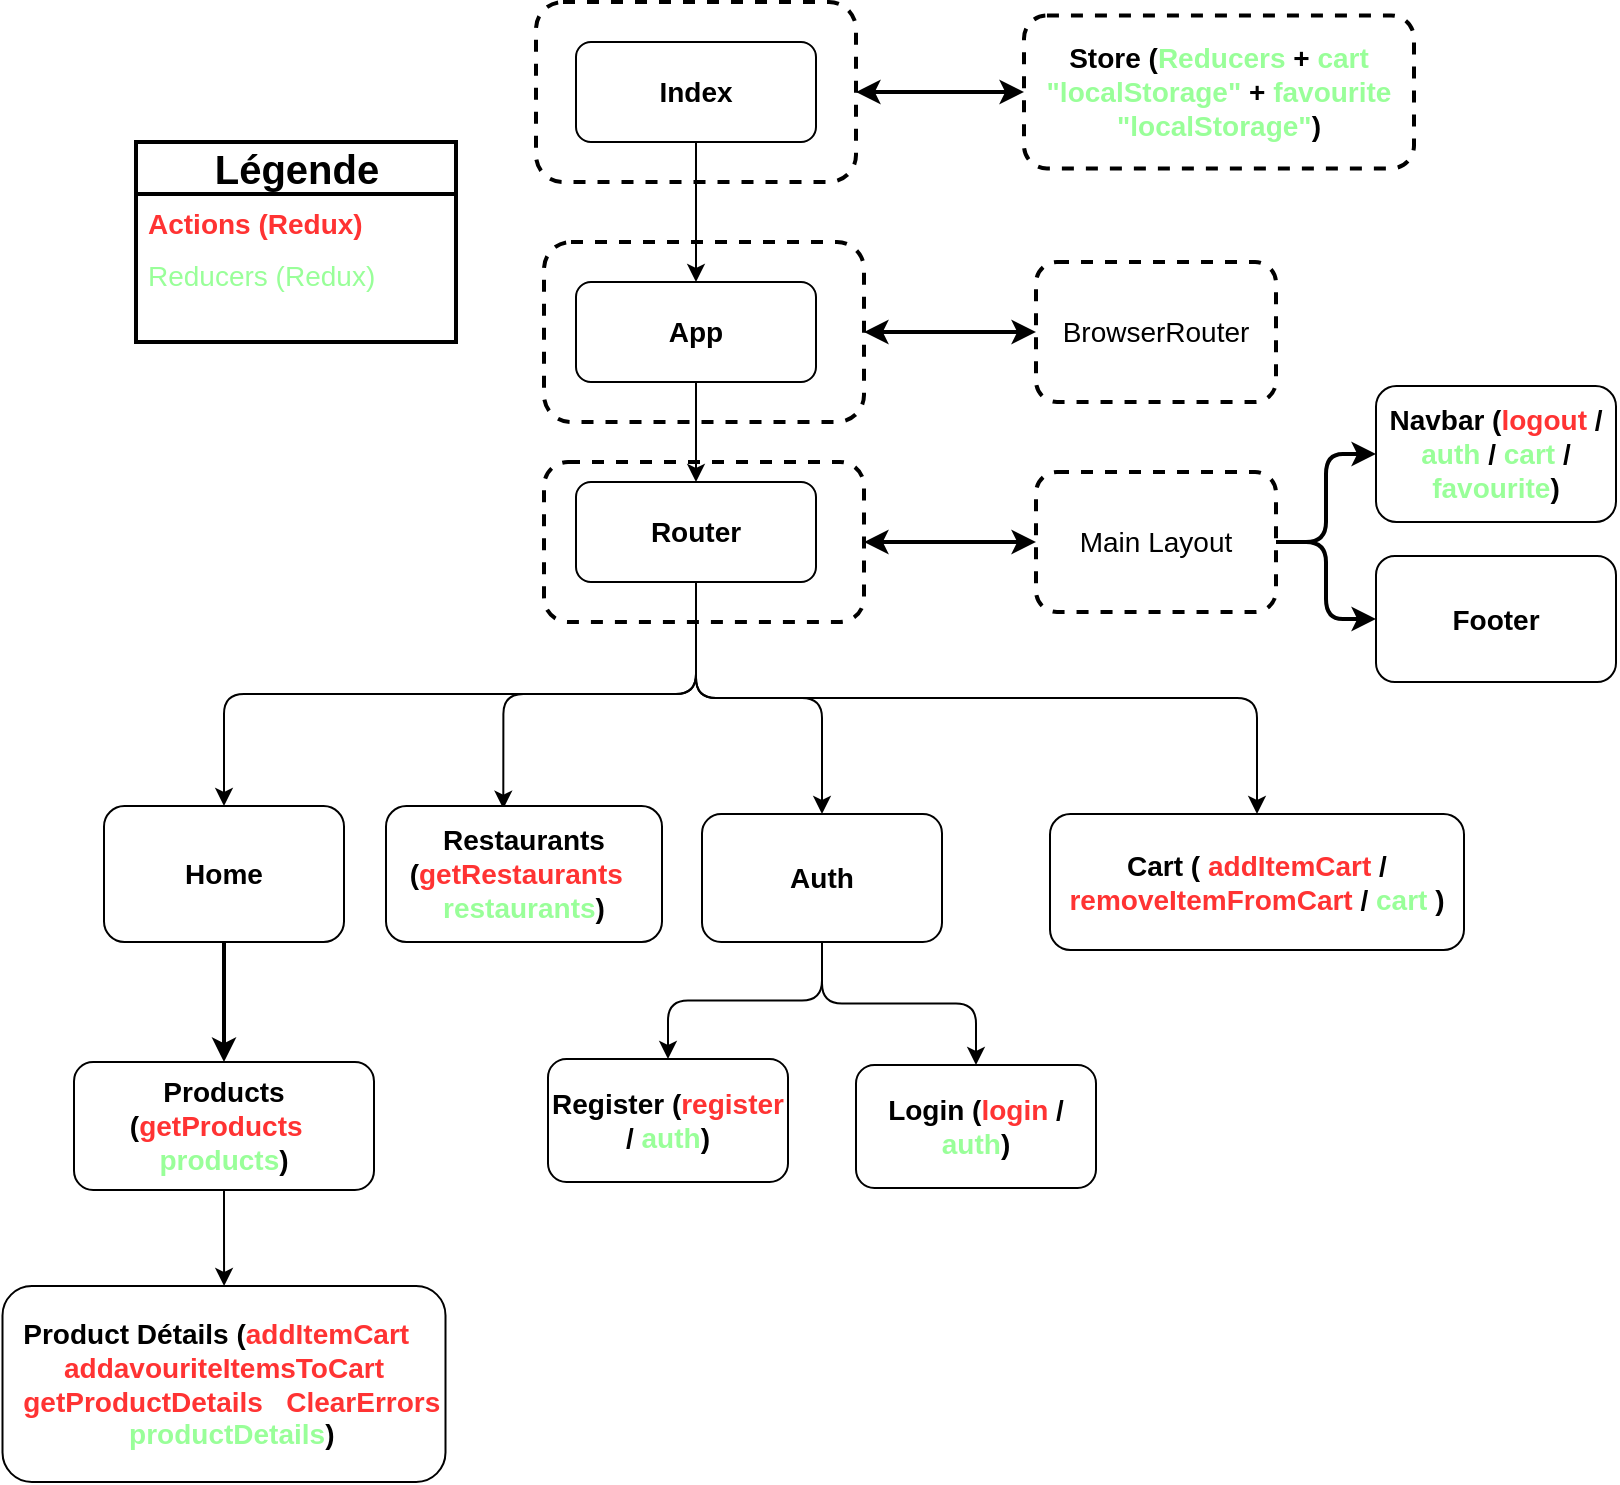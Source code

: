 <mxfile>
    <diagram id="cfUA-OYC1I8i9XxLiP8Q" name="Page-1">
        <mxGraphModel dx="1461" dy="550" grid="0" gridSize="10" guides="1" tooltips="1" connect="1" arrows="1" fold="1" page="0" pageScale="1" pageWidth="827" pageHeight="1169" math="0" shadow="0">
            <root>
                <mxCell id="0"/>
                <mxCell id="1" parent="0"/>
                <mxCell id="10" value="" style="rounded=1;whiteSpace=wrap;html=1;fontSize=14;fillColor=none;dashed=1;strokeWidth=2;" parent="1" vertex="1">
                    <mxGeometry x="254" y="160" width="160" height="90" as="geometry"/>
                </mxCell>
                <mxCell id="16" value="" style="rounded=1;whiteSpace=wrap;html=1;fontSize=14;fillColor=none;dashed=1;strokeWidth=2;" parent="1" vertex="1">
                    <mxGeometry x="254" y="270" width="160" height="80" as="geometry"/>
                </mxCell>
                <mxCell id="4" style="edgeStyle=none;html=1;exitX=0.5;exitY=1;exitDx=0;exitDy=0;entryX=0.5;entryY=0;entryDx=0;entryDy=0;fontSize=14;" parent="1" source="2" target="3" edge="1">
                    <mxGeometry relative="1" as="geometry"/>
                </mxCell>
                <mxCell id="2" value="&lt;font style=&quot;font-size: 14px;&quot;&gt;&lt;b&gt;Index&lt;/b&gt;&lt;/font&gt;" style="rounded=1;whiteSpace=wrap;html=1;" parent="1" vertex="1">
                    <mxGeometry x="270" y="60" width="120" height="50" as="geometry"/>
                </mxCell>
                <mxCell id="6" style="edgeStyle=none;html=1;exitX=0.5;exitY=1;exitDx=0;exitDy=0;fontSize=14;" parent="1" source="3" target="5" edge="1">
                    <mxGeometry relative="1" as="geometry"/>
                </mxCell>
                <mxCell id="3" value="&lt;font style=&quot;font-size: 14px;&quot;&gt;&lt;b&gt;App&lt;/b&gt;&lt;/font&gt;" style="rounded=1;whiteSpace=wrap;html=1;" parent="1" vertex="1">
                    <mxGeometry x="270" y="180" width="120" height="50" as="geometry"/>
                </mxCell>
                <mxCell id="44" style="edgeStyle=orthogonalEdgeStyle;html=1;exitX=0.5;exitY=1;exitDx=0;exitDy=0;entryX=0.5;entryY=0;entryDx=0;entryDy=0;fontColor=#99FF99;" parent="1" source="5" target="13" edge="1">
                    <mxGeometry relative="1" as="geometry"/>
                </mxCell>
                <mxCell id="45" style="edgeStyle=orthogonalEdgeStyle;html=1;exitX=0.5;exitY=1;exitDx=0;exitDy=0;entryX=0.425;entryY=0.02;entryDx=0;entryDy=0;entryPerimeter=0;fontColor=#99FF99;" parent="1" source="5" target="12" edge="1">
                    <mxGeometry relative="1" as="geometry"/>
                </mxCell>
                <mxCell id="46" style="edgeStyle=orthogonalEdgeStyle;html=1;exitX=0.5;exitY=1;exitDx=0;exitDy=0;fontColor=#99FF99;" parent="1" source="5" target="40" edge="1">
                    <mxGeometry relative="1" as="geometry"/>
                </mxCell>
                <mxCell id="47" style="edgeStyle=orthogonalEdgeStyle;html=1;exitX=0.5;exitY=1;exitDx=0;exitDy=0;entryX=0.5;entryY=0;entryDx=0;entryDy=0;fontColor=#99FF99;" parent="1" source="5" target="41" edge="1">
                    <mxGeometry relative="1" as="geometry"/>
                </mxCell>
                <mxCell id="5" value="&lt;font style=&quot;font-size: 14px;&quot;&gt;&lt;b&gt;Router&lt;/b&gt;&lt;/font&gt;" style="rounded=1;whiteSpace=wrap;html=1;" parent="1" vertex="1">
                    <mxGeometry x="270" y="280" width="120" height="50" as="geometry"/>
                </mxCell>
                <mxCell id="54" style="edgeStyle=none;html=1;exitX=1;exitY=0.5;exitDx=0;exitDy=0;strokeWidth=2;fontColor=#99FF99;startArrow=classic;startFill=1;" edge="1" parent="1" source="7" target="8">
                    <mxGeometry relative="1" as="geometry"/>
                </mxCell>
                <mxCell id="7" value="" style="rounded=1;whiteSpace=wrap;html=1;fontSize=14;fillColor=none;dashed=1;strokeWidth=2;" parent="1" vertex="1">
                    <mxGeometry x="250" y="40" width="160" height="90" as="geometry"/>
                </mxCell>
                <mxCell id="8" value="&lt;b&gt;Store (&lt;font color=&quot;#99ff99&quot;&gt;Reducers&lt;/font&gt; + &lt;font color=&quot;#99ff99&quot;&gt;cart &quot;localStorage&quot; &lt;/font&gt;+ &lt;font color=&quot;#99ff99&quot;&gt;favourite &quot;localStorage&quot;&lt;/font&gt;)&lt;/b&gt;" style="rounded=1;whiteSpace=wrap;html=1;fontSize=14;fillColor=none;dashed=1;strokeWidth=2;" parent="1" vertex="1">
                    <mxGeometry x="494" y="46.75" width="195" height="76.5" as="geometry"/>
                </mxCell>
                <mxCell id="9" value="BrowserRouter" style="rounded=1;whiteSpace=wrap;html=1;fontSize=14;fillColor=none;dashed=1;strokeWidth=2;" parent="1" vertex="1">
                    <mxGeometry x="500" y="170" width="120" height="70" as="geometry"/>
                </mxCell>
                <mxCell id="27" style="edgeStyle=none;html=1;exitX=1;exitY=0.5;exitDx=0;exitDy=0;entryX=0;entryY=0.5;entryDx=0;entryDy=0;strokeWidth=2;fontSize=14;fontColor=#99FF99;startArrow=classic;startFill=1;" parent="1" source="10" target="9" edge="1">
                    <mxGeometry relative="1" as="geometry"/>
                </mxCell>
                <mxCell id="50" style="edgeStyle=orthogonalEdgeStyle;html=1;exitX=0.5;exitY=1;exitDx=0;exitDy=0;fontColor=#99FF99;" parent="1" source="11" target="49" edge="1">
                    <mxGeometry relative="1" as="geometry"/>
                </mxCell>
                <mxCell id="11" value="&lt;font style=&quot;font-size: 14px;&quot;&gt;&lt;b&gt;Products (&lt;font color=&quot;#ff3333&quot;&gt;getProducts&lt;/font&gt;&lt;font color=&quot;#ffffff&quot;&gt;&amp;nbsp;/ &lt;/font&gt;&lt;font color=&quot;#99ff99&quot;&gt;products&lt;/font&gt;)&lt;/b&gt;&lt;/font&gt;" style="rounded=1;whiteSpace=wrap;html=1;" parent="1" vertex="1">
                    <mxGeometry x="19" y="570" width="150" height="64" as="geometry"/>
                </mxCell>
                <mxCell id="12" value="&lt;font style=&quot;font-size: 14px;&quot;&gt;&lt;b&gt;Restaurants (&lt;font color=&quot;#ff3333&quot;&gt;getRestaurants&lt;/font&gt;&lt;font color=&quot;#ffffff&quot;&gt;&amp;nbsp;/ &lt;/font&gt;&lt;font color=&quot;#99ff99&quot;&gt;restaurants&lt;/font&gt;)&lt;br&gt;&lt;/b&gt;&lt;/font&gt;" style="rounded=1;whiteSpace=wrap;html=1;" parent="1" vertex="1">
                    <mxGeometry x="175" y="442" width="138" height="68" as="geometry"/>
                </mxCell>
                <mxCell id="39" style="edgeStyle=orthogonalEdgeStyle;html=1;exitX=0.5;exitY=1;exitDx=0;exitDy=0;strokeWidth=2;fontSize=14;fontColor=#99FF99;startArrow=none;startFill=0;" parent="1" source="13" target="11" edge="1">
                    <mxGeometry relative="1" as="geometry"/>
                </mxCell>
                <mxCell id="13" value="&lt;font style=&quot;font-size: 14px;&quot;&gt;&lt;b&gt;Home&lt;/b&gt;&lt;/font&gt;" style="rounded=1;whiteSpace=wrap;html=1;" parent="1" vertex="1">
                    <mxGeometry x="34" y="442" width="120" height="68" as="geometry"/>
                </mxCell>
                <mxCell id="14" value="&lt;font style=&quot;font-size: 14px;&quot;&gt;&lt;b&gt;Register (&lt;font color=&quot;#ff3333&quot;&gt;register&lt;/font&gt; / &lt;font color=&quot;#99ff99&quot;&gt;auth&lt;/font&gt;)&lt;/b&gt;&lt;/font&gt;" style="rounded=1;whiteSpace=wrap;html=1;" parent="1" vertex="1">
                    <mxGeometry x="256" y="568.5" width="120" height="61.5" as="geometry"/>
                </mxCell>
                <mxCell id="15" value="&lt;font style=&quot;font-size: 14px;&quot;&gt;&lt;b&gt;Login (&lt;font color=&quot;#ff3333&quot;&gt;login&lt;/font&gt; / &lt;font color=&quot;#99ff99&quot;&gt;auth&lt;/font&gt;)&lt;/b&gt;&lt;/font&gt;" style="rounded=1;whiteSpace=wrap;html=1;" parent="1" vertex="1">
                    <mxGeometry x="410" y="571.5" width="120" height="61.5" as="geometry"/>
                </mxCell>
                <mxCell id="28" style="edgeStyle=none;html=1;exitX=1;exitY=0.5;exitDx=0;exitDy=0;strokeWidth=2;fontSize=14;fontColor=#99FF99;startArrow=classic;startFill=1;" parent="1" source="16" target="17" edge="1">
                    <mxGeometry relative="1" as="geometry"/>
                </mxCell>
                <mxCell id="37" style="edgeStyle=orthogonalEdgeStyle;html=1;exitX=1;exitY=0.5;exitDx=0;exitDy=0;strokeWidth=2;fontSize=14;fontColor=#99FF99;startArrow=none;startFill=0;" parent="1" source="17" target="19" edge="1">
                    <mxGeometry relative="1" as="geometry"/>
                </mxCell>
                <mxCell id="38" style="edgeStyle=orthogonalEdgeStyle;html=1;exitX=1;exitY=0.5;exitDx=0;exitDy=0;entryX=0;entryY=0.5;entryDx=0;entryDy=0;strokeWidth=2;fontSize=14;fontColor=#99FF99;startArrow=none;startFill=0;" parent="1" source="17" target="18" edge="1">
                    <mxGeometry relative="1" as="geometry"/>
                </mxCell>
                <mxCell id="17" value="Main Layout" style="rounded=1;whiteSpace=wrap;html=1;fontSize=14;fillColor=none;dashed=1;strokeWidth=2;" parent="1" vertex="1">
                    <mxGeometry x="500" y="275" width="120" height="70" as="geometry"/>
                </mxCell>
                <mxCell id="18" value="&lt;font style=&quot;font-size: 14px;&quot;&gt;&lt;b&gt;Footer&lt;/b&gt;&lt;/font&gt;" style="rounded=1;whiteSpace=wrap;html=1;" parent="1" vertex="1">
                    <mxGeometry x="670" y="317" width="120" height="63" as="geometry"/>
                </mxCell>
                <mxCell id="19" value="&lt;font style=&quot;font-size: 14px;&quot;&gt;&lt;b&gt;Navbar (&lt;font color=&quot;#ff3333&quot;&gt;logout&lt;/font&gt; / &lt;font color=&quot;#99ff99&quot;&gt;auth&lt;/font&gt; / &lt;font color=&quot;#99ff99&quot;&gt;cart&lt;/font&gt; / &lt;font color=&quot;#99ff99&quot;&gt;favourite&lt;/font&gt;)&lt;/b&gt;&lt;/font&gt;" style="rounded=1;whiteSpace=wrap;html=1;" parent="1" vertex="1">
                    <mxGeometry x="670" y="232" width="120" height="68" as="geometry"/>
                </mxCell>
                <mxCell id="22" value="&lt;b&gt;&lt;font style=&quot;font-size: 20px;&quot;&gt;Légende&lt;/font&gt;&lt;/b&gt;" style="swimlane;fontStyle=0;childLayout=stackLayout;horizontal=1;startSize=26;fillColor=none;horizontalStack=0;resizeParent=1;resizeParentMax=0;resizeLast=0;collapsible=1;marginBottom=0;html=1;strokeWidth=2;fontSize=14;" parent="1" vertex="1">
                    <mxGeometry x="50" y="110" width="160" height="100" as="geometry"/>
                </mxCell>
                <mxCell id="23" value="&lt;b&gt;&lt;font color=&quot;#ff3333&quot;&gt;Actions (Redux)&lt;/font&gt;&lt;/b&gt;" style="text;strokeColor=none;fillColor=none;align=left;verticalAlign=top;spacingLeft=4;spacingRight=4;overflow=hidden;rotatable=0;points=[[0,0.5],[1,0.5]];portConstraint=eastwest;whiteSpace=wrap;html=1;strokeWidth=2;fontSize=14;" parent="22" vertex="1">
                    <mxGeometry y="26" width="160" height="26" as="geometry"/>
                </mxCell>
                <mxCell id="24" value="&lt;font color=&quot;#99ff99&quot;&gt;Reducers (Redux)&lt;/font&gt;" style="text;strokeColor=none;fillColor=none;align=left;verticalAlign=top;spacingLeft=4;spacingRight=4;overflow=hidden;rotatable=0;points=[[0,0.5],[1,0.5]];portConstraint=eastwest;whiteSpace=wrap;html=1;strokeWidth=2;fontSize=14;" parent="22" vertex="1">
                    <mxGeometry y="52" width="160" height="48" as="geometry"/>
                </mxCell>
                <mxCell id="42" style="edgeStyle=orthogonalEdgeStyle;html=1;exitX=0.5;exitY=1;exitDx=0;exitDy=0;entryX=0.5;entryY=0;entryDx=0;entryDy=0;fontColor=#99FF99;" parent="1" source="40" target="15" edge="1">
                    <mxGeometry relative="1" as="geometry"/>
                </mxCell>
                <mxCell id="43" style="edgeStyle=orthogonalEdgeStyle;html=1;exitX=0.5;exitY=1;exitDx=0;exitDy=0;fontColor=#99FF99;" parent="1" source="40" target="14" edge="1">
                    <mxGeometry relative="1" as="geometry"/>
                </mxCell>
                <mxCell id="40" value="&lt;font style=&quot;font-size: 14px;&quot;&gt;&lt;b&gt;Auth&lt;/b&gt;&lt;/font&gt;" style="rounded=1;whiteSpace=wrap;html=1;" parent="1" vertex="1">
                    <mxGeometry x="333" y="446" width="120" height="64" as="geometry"/>
                </mxCell>
                <mxCell id="41" value="&lt;font style=&quot;font-size: 14px;&quot;&gt;&lt;b&gt;Cart ( &lt;font color=&quot;#ff3333&quot;&gt;addItemCart&lt;/font&gt; / &lt;font color=&quot;#ff3333&quot;&gt;removeItemFromCart&lt;/font&gt; / &lt;font color=&quot;#99ff99&quot;&gt;cart&lt;/font&gt; )&lt;/b&gt;&lt;/font&gt;" style="rounded=1;whiteSpace=wrap;html=1;" parent="1" vertex="1">
                    <mxGeometry x="507" y="446" width="207" height="68" as="geometry"/>
                </mxCell>
                <mxCell id="49" value="&lt;font style=&quot;font-size: 14px;&quot;&gt;&lt;b&gt;Product Détails (&lt;/b&gt;&lt;b&gt;&lt;font color=&quot;#ff3333&quot;&gt;addItemCart&lt;/font&gt;&lt;/b&gt;&lt;b&gt;&lt;font color=&quot;#ffffff&quot;&gt;&amp;nbsp;/ &lt;/font&gt;&lt;font color=&quot;#ff3333&quot;&gt;addavouriteItemsToCart&lt;/font&gt;&lt;font color=&quot;#ffffff&quot;&gt; /&amp;nbsp;&lt;/font&gt;&lt;font color=&quot;#ff3333&quot;&gt;getProductDetails&lt;/font&gt;&lt;font color=&quot;#ffffff&quot;&gt; / &lt;/font&gt;&lt;font color=&quot;#ff3333&quot;&gt;ClearErrors&lt;/font&gt;&lt;font color=&quot;#ffffff&quot;&gt; /&amp;nbsp;&lt;/font&gt;&lt;font color=&quot;#99ff99&quot;&gt;productDetails&lt;/font&gt;)&lt;/b&gt;&lt;/font&gt;" style="rounded=1;whiteSpace=wrap;html=1;" parent="1" vertex="1">
                    <mxGeometry x="-16.75" y="682" width="221.5" height="98" as="geometry"/>
                </mxCell>
            </root>
        </mxGraphModel>
    </diagram>
</mxfile>